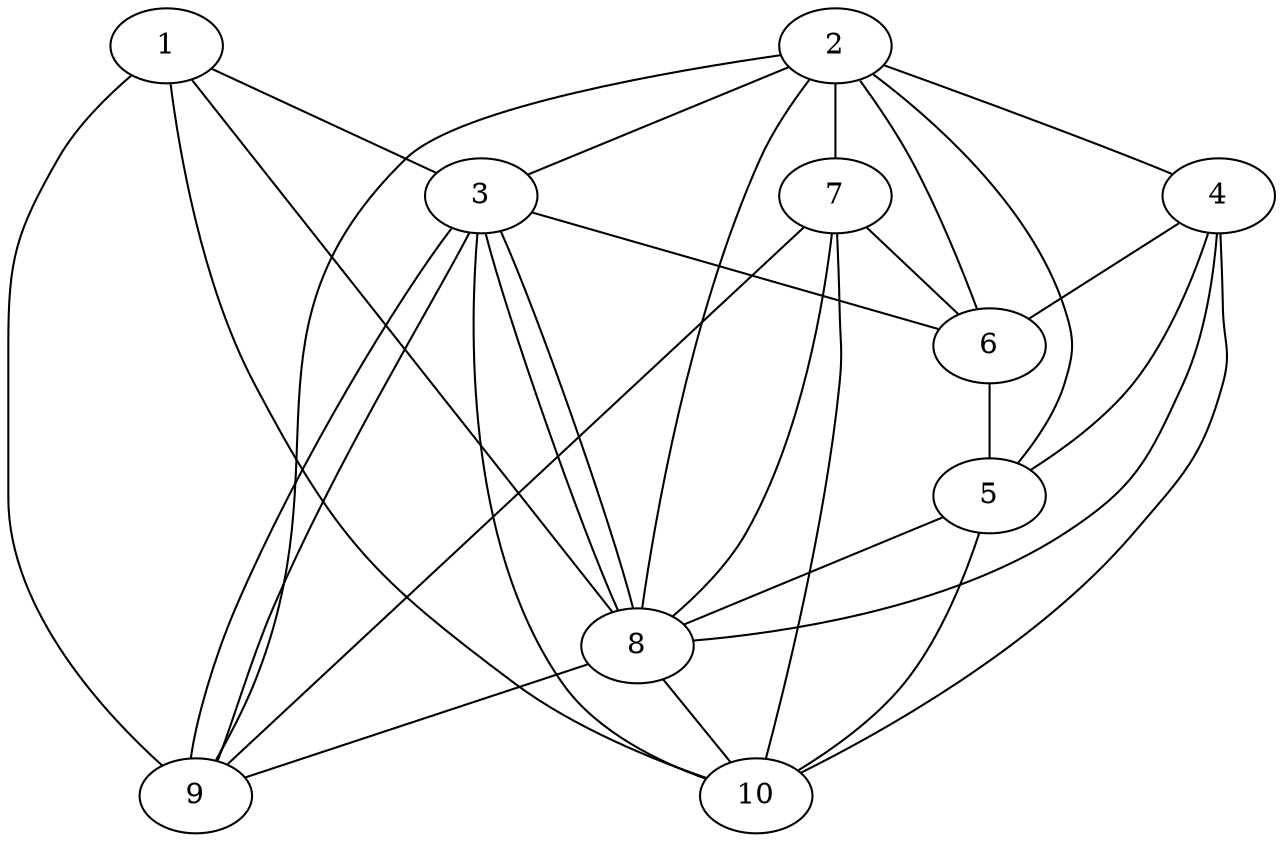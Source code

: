 graph G {
    1 -- 3;
    2 -- 3;
    4 -- 10;
    7 -- 6;
    6 -- 5;
    5 -- 8;
    8 -- 3;
    9 -- 3;
    3 -- 10;
    8 -- 9;
    3 -- 6;
    7 -- 9;
    1 -- 8;
    4 -- 8;
    4 -- 6;
    3 -- 8;
    3 -- 9;
    2 -- 4;
    2 -- 5;
    7 -- 8;
    7 -- 10;
    4 -- 5;
    2 -- 7;
    8 -- 10;
    1 -- 10;
    2 -- 8;
    2 -- 6;
    5 -- 10;
    1 -- 9;
    2 -- 9;
}
